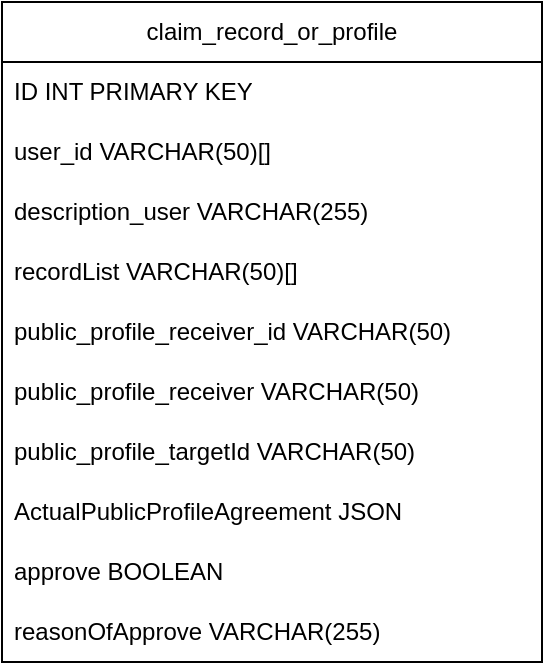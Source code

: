<mxfile version="22.1.7" type="device">
  <diagram name="Page-1" id="XY-V8JJ7jWDB0_WdUo6A">
    <mxGraphModel dx="1434" dy="676" grid="1" gridSize="10" guides="1" tooltips="1" connect="1" arrows="1" fold="1" page="1" pageScale="1" pageWidth="827" pageHeight="1169" math="0" shadow="0">
      <root>
        <mxCell id="0" />
        <mxCell id="1" parent="0" />
        <mxCell id="zaZ-PpPswlu4QZnFA_cv-1" value="claim_record_or_profile" style="swimlane;fontStyle=0;childLayout=stackLayout;horizontal=1;startSize=30;horizontalStack=0;resizeParent=1;resizeParentMax=0;resizeLast=0;collapsible=1;marginBottom=0;whiteSpace=wrap;html=1;" parent="1" vertex="1">
          <mxGeometry x="80" y="40" width="270" height="330" as="geometry" />
        </mxCell>
        <mxCell id="zaZ-PpPswlu4QZnFA_cv-2" value="ID INT PRIMARY KEY" style="text;strokeColor=none;fillColor=none;align=left;verticalAlign=middle;spacingLeft=4;spacingRight=4;overflow=hidden;points=[[0,0.5],[1,0.5]];portConstraint=eastwest;rotatable=0;whiteSpace=wrap;html=1;" parent="zaZ-PpPswlu4QZnFA_cv-1" vertex="1">
          <mxGeometry y="30" width="270" height="30" as="geometry" />
        </mxCell>
        <mxCell id="zaZ-PpPswlu4QZnFA_cv-7" value="user_id VARCHAR(50)[]" style="text;strokeColor=none;fillColor=none;align=left;verticalAlign=middle;spacingLeft=4;spacingRight=4;overflow=hidden;points=[[0,0.5],[1,0.5]];portConstraint=eastwest;rotatable=0;whiteSpace=wrap;html=1;" parent="zaZ-PpPswlu4QZnFA_cv-1" vertex="1">
          <mxGeometry y="60" width="270" height="30" as="geometry" />
        </mxCell>
        <mxCell id="zaZ-PpPswlu4QZnFA_cv-6" value="description_user VARCHAR(255)" style="text;strokeColor=none;fillColor=none;align=left;verticalAlign=middle;spacingLeft=4;spacingRight=4;overflow=hidden;points=[[0,0.5],[1,0.5]];portConstraint=eastwest;rotatable=0;whiteSpace=wrap;html=1;" parent="zaZ-PpPswlu4QZnFA_cv-1" vertex="1">
          <mxGeometry y="90" width="270" height="30" as="geometry" />
        </mxCell>
        <mxCell id="zaZ-PpPswlu4QZnFA_cv-3" value="recordList VARCHAR(50)[]" style="text;strokeColor=none;fillColor=none;align=left;verticalAlign=middle;spacingLeft=4;spacingRight=4;overflow=hidden;points=[[0,0.5],[1,0.5]];portConstraint=eastwest;rotatable=0;whiteSpace=wrap;html=1;" parent="zaZ-PpPswlu4QZnFA_cv-1" vertex="1">
          <mxGeometry y="120" width="270" height="30" as="geometry" />
        </mxCell>
        <mxCell id="zaZ-PpPswlu4QZnFA_cv-4" value="public_profile_receiver_id VARCHAR(50)" style="text;strokeColor=none;fillColor=none;align=left;verticalAlign=middle;spacingLeft=4;spacingRight=4;overflow=hidden;points=[[0,0.5],[1,0.5]];portConstraint=eastwest;rotatable=0;whiteSpace=wrap;html=1;" parent="zaZ-PpPswlu4QZnFA_cv-1" vertex="1">
          <mxGeometry y="150" width="270" height="30" as="geometry" />
        </mxCell>
        <mxCell id="xqHq7NNpco4Z0ce_RzO1-2" value="public_profile_receiver VARCHAR(50)" style="text;strokeColor=none;fillColor=none;align=left;verticalAlign=middle;spacingLeft=4;spacingRight=4;overflow=hidden;points=[[0,0.5],[1,0.5]];portConstraint=eastwest;rotatable=0;whiteSpace=wrap;html=1;" vertex="1" parent="zaZ-PpPswlu4QZnFA_cv-1">
          <mxGeometry y="180" width="270" height="30" as="geometry" />
        </mxCell>
        <mxCell id="xqHq7NNpco4Z0ce_RzO1-3" value="public_profile_targetId VARCHAR(50)" style="text;strokeColor=none;fillColor=none;align=left;verticalAlign=middle;spacingLeft=4;spacingRight=4;overflow=hidden;points=[[0,0.5],[1,0.5]];portConstraint=eastwest;rotatable=0;whiteSpace=wrap;html=1;" vertex="1" parent="zaZ-PpPswlu4QZnFA_cv-1">
          <mxGeometry y="210" width="270" height="30" as="geometry" />
        </mxCell>
        <mxCell id="xqHq7NNpco4Z0ce_RzO1-1" value="ActualPublicProfileAgreement JSON" style="text;strokeColor=none;fillColor=none;align=left;verticalAlign=middle;spacingLeft=4;spacingRight=4;overflow=hidden;points=[[0,0.5],[1,0.5]];portConstraint=eastwest;rotatable=0;whiteSpace=wrap;html=1;" vertex="1" parent="zaZ-PpPswlu4QZnFA_cv-1">
          <mxGeometry y="240" width="270" height="30" as="geometry" />
        </mxCell>
        <mxCell id="xqHq7NNpco4Z0ce_RzO1-4" value="approve BOOLEAN" style="text;strokeColor=none;fillColor=none;align=left;verticalAlign=middle;spacingLeft=4;spacingRight=4;overflow=hidden;points=[[0,0.5],[1,0.5]];portConstraint=eastwest;rotatable=0;whiteSpace=wrap;html=1;" vertex="1" parent="zaZ-PpPswlu4QZnFA_cv-1">
          <mxGeometry y="270" width="270" height="30" as="geometry" />
        </mxCell>
        <mxCell id="xqHq7NNpco4Z0ce_RzO1-5" value="reasonOfApprove VARCHAR(255)" style="text;strokeColor=none;fillColor=none;align=left;verticalAlign=middle;spacingLeft=4;spacingRight=4;overflow=hidden;points=[[0,0.5],[1,0.5]];portConstraint=eastwest;rotatable=0;whiteSpace=wrap;html=1;" vertex="1" parent="zaZ-PpPswlu4QZnFA_cv-1">
          <mxGeometry y="300" width="270" height="30" as="geometry" />
        </mxCell>
      </root>
    </mxGraphModel>
  </diagram>
</mxfile>

